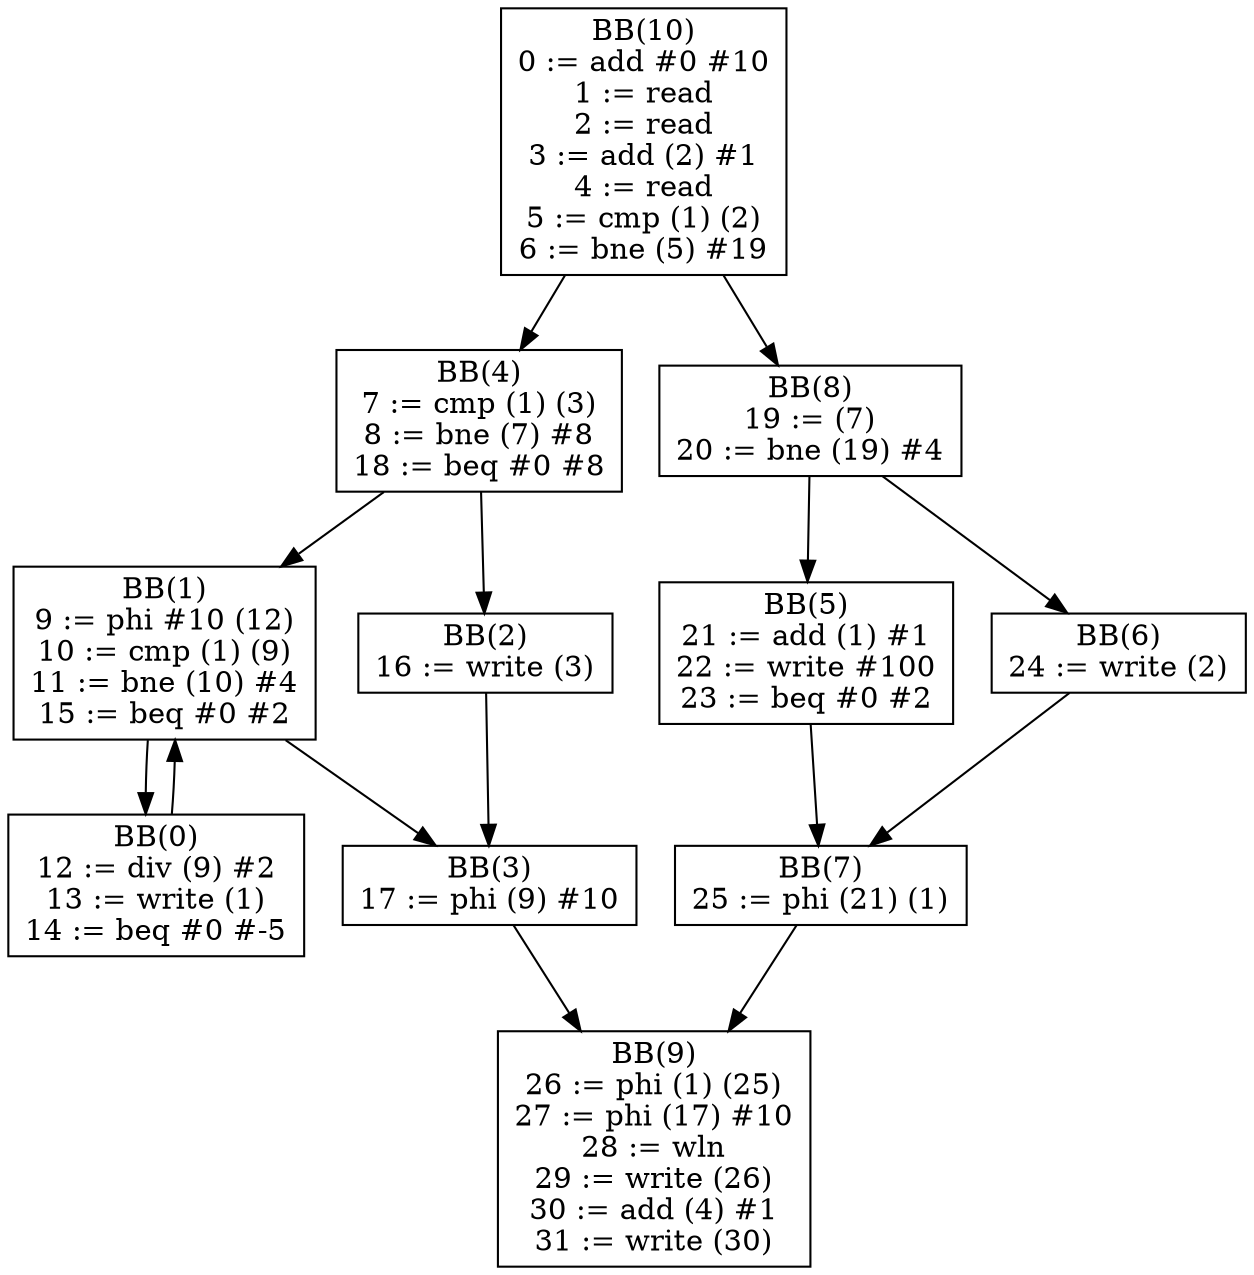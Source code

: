 digraph G {
bb10[shape = box, label = "BB(10)\n" + "0 := add #0 #10\n" + "1 := read\n" + "2 := read\n" + "3 := add (2) #1\n" + "4 := read\n" + "5 := cmp (1) (2)\n" + "6 := bne (5) #19\n"];
bb4[shape = box, label = "BB(4)\n" + "7 := cmp (1) (3)\n" + "8 := bne (7) #8\n" + "18 := beq #0 #8\n"];
bb8[shape = box, label = "BB(8)\n" + "19 := (7)\n" + "20 := bne (19) #4\n"];
bb1[shape = box, label = "BB(1)\n" + "9 := phi #10 (12)\n" + "10 := cmp (1) (9)\n" + "11 := bne (10) #4\n" + "15 := beq #0 #2\n"];
bb2[shape = box, label = "BB(2)\n" + "16 := write (3)\n"];
bb5[shape = box, label = "BB(5)\n" + "21 := add (1) #1\n" + "22 := write #100\n" + "23 := beq #0 #2\n"];
bb6[shape = box, label = "BB(6)\n" + "24 := write (2)\n"];
bb0[shape = box, label = "BB(0)\n" + "12 := div (9) #2\n" + "13 := write (1)\n" + "14 := beq #0 #-5\n"];
bb3[shape = box, label = "BB(3)\n" + "17 := phi (9) #10\n"];
bb7[shape = box, label = "BB(7)\n" + "25 := phi (21) (1)\n"];
bb9[shape = box, label = "BB(9)\n" + "26 := phi (1) (25)\n" + "27 := phi (17) #10\n" + "28 := wln\n" + "29 := write (26)\n" + "30 := add (4) #1\n" + "31 := write (30)\n"];
bb10 -> bb4;
bb10 -> bb8;
bb4 -> bb1;
bb4 -> bb2;
bb8 -> bb5;
bb8 -> bb6;
bb1 -> bb0;
bb1 -> bb3;
bb2 -> bb3;
bb5 -> bb7;
bb6 -> bb7;
bb0 -> bb1;
bb3 -> bb9;
bb7 -> bb9;
}
